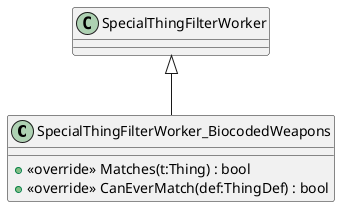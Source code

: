 @startuml
class SpecialThingFilterWorker_BiocodedWeapons {
    + <<override>> Matches(t:Thing) : bool
    + <<override>> CanEverMatch(def:ThingDef) : bool
}
SpecialThingFilterWorker <|-- SpecialThingFilterWorker_BiocodedWeapons
@enduml
